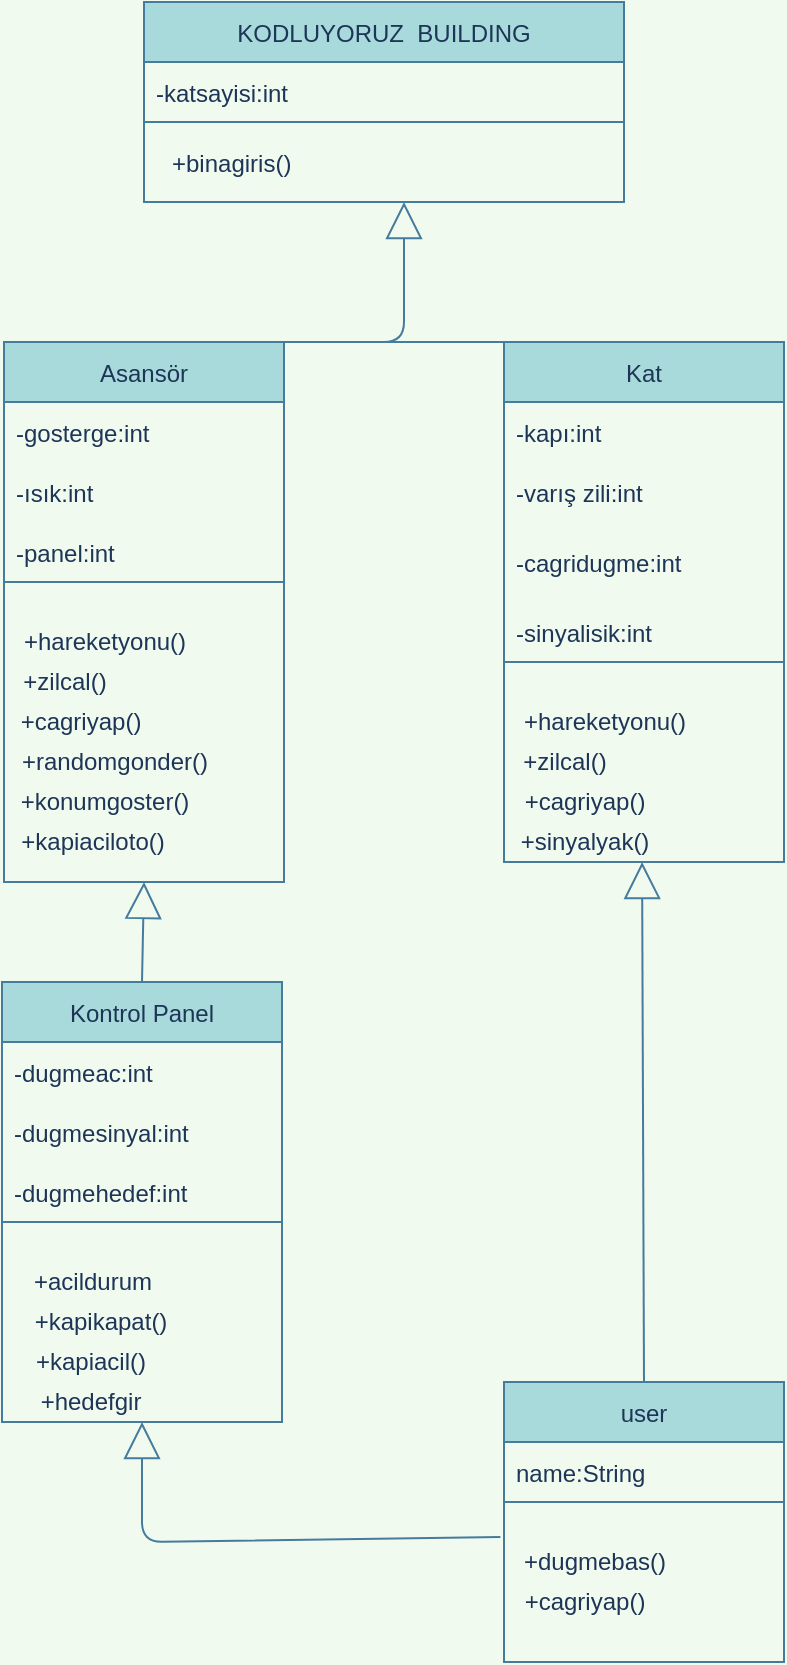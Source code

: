 <mxfile version="16.3.0" type="device"><diagram id="RM9kDvlfvuY92Qhj-JIE" name="Page-1"><mxGraphModel dx="1151" dy="655" grid="1" gridSize="10" guides="1" tooltips="1" connect="1" arrows="1" fold="1" page="1" pageScale="1" pageWidth="827" pageHeight="1169" background="#F1FAEE" math="0" shadow="0"><root><mxCell id="0"/><mxCell id="1" parent="0"/><mxCell id="wMDsxMH7xMnHcchaPzgO-157" value="KODLUYORUZ  BUILDING" style="swimlane;fontStyle=0;childLayout=stackLayout;horizontal=1;startSize=30;horizontalStack=0;resizeParent=1;resizeParentMax=0;resizeLast=0;collapsible=1;marginBottom=0;rounded=0;sketch=0;fontColor=#1D3557;strokeColor=#457B9D;fillColor=#A8DADC;" vertex="1" parent="1"><mxGeometry x="310" y="110" width="240" height="60" as="geometry"/></mxCell><mxCell id="wMDsxMH7xMnHcchaPzgO-158" value="-katsayisi:int" style="text;strokeColor=none;fillColor=none;align=left;verticalAlign=middle;spacingLeft=4;spacingRight=4;overflow=hidden;points=[[0,0.5],[1,0.5]];portConstraint=eastwest;rotatable=0;rounded=0;sketch=0;fontColor=#1D3557;" vertex="1" parent="wMDsxMH7xMnHcchaPzgO-157"><mxGeometry y="30" width="240" height="30" as="geometry"/></mxCell><mxCell id="wMDsxMH7xMnHcchaPzgO-161" value="Asansör" style="swimlane;fontStyle=0;childLayout=stackLayout;horizontal=1;startSize=30;horizontalStack=0;resizeParent=1;resizeParentMax=0;resizeLast=0;collapsible=1;marginBottom=0;rounded=0;sketch=0;fontColor=#1D3557;strokeColor=#457B9D;fillColor=#A8DADC;" vertex="1" parent="1"><mxGeometry x="240" y="280" width="140" height="120" as="geometry"/></mxCell><mxCell id="wMDsxMH7xMnHcchaPzgO-162" value="-gosterge:int" style="text;strokeColor=none;fillColor=none;align=left;verticalAlign=middle;spacingLeft=4;spacingRight=4;overflow=hidden;points=[[0,0.5],[1,0.5]];portConstraint=eastwest;rotatable=0;rounded=0;sketch=0;fontColor=#1D3557;" vertex="1" parent="wMDsxMH7xMnHcchaPzgO-161"><mxGeometry y="30" width="140" height="30" as="geometry"/></mxCell><mxCell id="wMDsxMH7xMnHcchaPzgO-163" value="-ısık:int" style="text;strokeColor=none;fillColor=none;align=left;verticalAlign=middle;spacingLeft=4;spacingRight=4;overflow=hidden;points=[[0,0.5],[1,0.5]];portConstraint=eastwest;rotatable=0;rounded=0;sketch=0;fontColor=#1D3557;" vertex="1" parent="wMDsxMH7xMnHcchaPzgO-161"><mxGeometry y="60" width="140" height="30" as="geometry"/></mxCell><mxCell id="wMDsxMH7xMnHcchaPzgO-164" value="-panel:int" style="text;strokeColor=none;fillColor=none;align=left;verticalAlign=middle;spacingLeft=4;spacingRight=4;overflow=hidden;points=[[0,0.5],[1,0.5]];portConstraint=eastwest;rotatable=0;rounded=0;sketch=0;fontColor=#1D3557;" vertex="1" parent="wMDsxMH7xMnHcchaPzgO-161"><mxGeometry y="90" width="140" height="30" as="geometry"/></mxCell><mxCell id="wMDsxMH7xMnHcchaPzgO-165" value="Kat" style="swimlane;fontStyle=0;childLayout=stackLayout;horizontal=1;startSize=30;horizontalStack=0;resizeParent=1;resizeParentMax=0;resizeLast=0;collapsible=1;marginBottom=0;rounded=0;sketch=0;fontColor=#1D3557;strokeColor=#457B9D;fillColor=#A8DADC;" vertex="1" parent="1"><mxGeometry x="490" y="280" width="140" height="160" as="geometry"/></mxCell><mxCell id="wMDsxMH7xMnHcchaPzgO-166" value="-kapı:int" style="text;strokeColor=none;fillColor=none;align=left;verticalAlign=middle;spacingLeft=4;spacingRight=4;overflow=hidden;points=[[0,0.5],[1,0.5]];portConstraint=eastwest;rotatable=0;rounded=0;sketch=0;fontColor=#1D3557;" vertex="1" parent="wMDsxMH7xMnHcchaPzgO-165"><mxGeometry y="30" width="140" height="30" as="geometry"/></mxCell><mxCell id="wMDsxMH7xMnHcchaPzgO-167" value="-varış zili:int" style="text;strokeColor=none;fillColor=none;align=left;verticalAlign=middle;spacingLeft=4;spacingRight=4;overflow=hidden;points=[[0,0.5],[1,0.5]];portConstraint=eastwest;rotatable=0;rounded=0;sketch=0;fontColor=#1D3557;" vertex="1" parent="wMDsxMH7xMnHcchaPzgO-165"><mxGeometry y="60" width="140" height="30" as="geometry"/></mxCell><mxCell id="wMDsxMH7xMnHcchaPzgO-169" value="-cagridugme:int" style="text;strokeColor=none;fillColor=none;align=left;verticalAlign=middle;spacingLeft=4;spacingRight=4;overflow=hidden;points=[[0,0.5],[1,0.5]];portConstraint=eastwest;rotatable=0;rounded=0;sketch=0;fontColor=#1D3557;" vertex="1" parent="wMDsxMH7xMnHcchaPzgO-165"><mxGeometry y="90" width="140" height="40" as="geometry"/></mxCell><mxCell id="wMDsxMH7xMnHcchaPzgO-168" value="-sinyalisik:int" style="text;strokeColor=none;fillColor=none;align=left;verticalAlign=middle;spacingLeft=4;spacingRight=4;overflow=hidden;points=[[0,0.5],[1,0.5]];portConstraint=eastwest;rotatable=0;rounded=0;sketch=0;fontColor=#1D3557;" vertex="1" parent="wMDsxMH7xMnHcchaPzgO-165"><mxGeometry y="130" width="140" height="30" as="geometry"/></mxCell><mxCell id="wMDsxMH7xMnHcchaPzgO-174" value="" style="swimlane;startSize=0;rounded=0;sketch=0;fontColor=#1D3557;strokeColor=#457B9D;fillColor=#A8DADC;" vertex="1" parent="1"><mxGeometry x="490" y="440" width="140" height="100" as="geometry"/></mxCell><mxCell id="wMDsxMH7xMnHcchaPzgO-175" value="+hareketyonu()" style="text;html=1;align=center;verticalAlign=middle;resizable=0;points=[];autosize=1;strokeColor=none;fillColor=none;fontColor=#1D3557;" vertex="1" parent="wMDsxMH7xMnHcchaPzgO-174"><mxGeometry y="20" width="100" height="20" as="geometry"/></mxCell><mxCell id="wMDsxMH7xMnHcchaPzgO-176" value="+zilcal()" style="text;html=1;align=center;verticalAlign=middle;resizable=0;points=[];autosize=1;strokeColor=none;fillColor=none;fontColor=#1D3557;" vertex="1" parent="wMDsxMH7xMnHcchaPzgO-174"><mxGeometry y="40" width="60" height="20" as="geometry"/></mxCell><mxCell id="wMDsxMH7xMnHcchaPzgO-177" value="+cagriyap()" style="text;html=1;align=center;verticalAlign=middle;resizable=0;points=[];autosize=1;strokeColor=none;fillColor=none;fontColor=#1D3557;" vertex="1" parent="wMDsxMH7xMnHcchaPzgO-174"><mxGeometry y="60" width="80" height="20" as="geometry"/></mxCell><mxCell id="wMDsxMH7xMnHcchaPzgO-192" value="+sinyalyak()" style="text;html=1;align=center;verticalAlign=middle;resizable=0;points=[];autosize=1;strokeColor=none;fillColor=none;fontColor=#1D3557;" vertex="1" parent="wMDsxMH7xMnHcchaPzgO-174"><mxGeometry y="80" width="80" height="20" as="geometry"/></mxCell><mxCell id="wMDsxMH7xMnHcchaPzgO-170" value="" style="swimlane;startSize=0;rounded=0;sketch=0;fontColor=#1D3557;strokeColor=#457B9D;fillColor=#A8DADC;" vertex="1" parent="1"><mxGeometry x="240" y="400" width="140" height="150" as="geometry"/></mxCell><mxCell id="wMDsxMH7xMnHcchaPzgO-171" value="+hareketyonu()" style="text;html=1;align=center;verticalAlign=middle;resizable=0;points=[];autosize=1;strokeColor=none;fillColor=none;fontColor=#1D3557;" vertex="1" parent="wMDsxMH7xMnHcchaPzgO-170"><mxGeometry y="20" width="100" height="20" as="geometry"/></mxCell><mxCell id="wMDsxMH7xMnHcchaPzgO-172" value="+zilcal()" style="text;html=1;align=center;verticalAlign=middle;resizable=0;points=[];autosize=1;strokeColor=none;fillColor=none;fontColor=#1D3557;" vertex="1" parent="wMDsxMH7xMnHcchaPzgO-170"><mxGeometry y="40" width="60" height="20" as="geometry"/></mxCell><mxCell id="wMDsxMH7xMnHcchaPzgO-173" value="+cagriyap()" style="text;html=1;align=center;verticalAlign=middle;resizable=0;points=[];autosize=1;strokeColor=none;fillColor=none;fontColor=#1D3557;" vertex="1" parent="wMDsxMH7xMnHcchaPzgO-170"><mxGeometry x="-2" y="60" width="80" height="20" as="geometry"/></mxCell><mxCell id="wMDsxMH7xMnHcchaPzgO-179" value="+randomgonder()" style="text;html=1;align=center;verticalAlign=middle;resizable=0;points=[];autosize=1;strokeColor=none;fillColor=none;fontColor=#1D3557;" vertex="1" parent="wMDsxMH7xMnHcchaPzgO-170"><mxGeometry y="80" width="110" height="20" as="geometry"/></mxCell><mxCell id="wMDsxMH7xMnHcchaPzgO-188" value="+konumgoster()" style="text;html=1;align=center;verticalAlign=middle;resizable=0;points=[];autosize=1;strokeColor=none;fillColor=none;fontColor=#1D3557;" vertex="1" parent="wMDsxMH7xMnHcchaPzgO-170"><mxGeometry y="100" width="100" height="20" as="geometry"/></mxCell><mxCell id="wMDsxMH7xMnHcchaPzgO-178" value="" style="swimlane;startSize=0;rounded=0;sketch=0;fontColor=#1D3557;strokeColor=#457B9D;fillColor=#A8DADC;" vertex="1" parent="1"><mxGeometry x="310" y="170" width="240" height="40" as="geometry"/></mxCell><mxCell id="wMDsxMH7xMnHcchaPzgO-211" value="+binagiris()" style="text;strokeColor=none;fillColor=none;align=left;verticalAlign=middle;spacingLeft=4;spacingRight=4;overflow=hidden;points=[[0,0.5],[1,0.5]];portConstraint=eastwest;rotatable=0;rounded=0;sketch=0;fontColor=#1D3557;" vertex="1" parent="wMDsxMH7xMnHcchaPzgO-178"><mxGeometry x="8" y="5" width="222" height="30" as="geometry"/></mxCell><mxCell id="wMDsxMH7xMnHcchaPzgO-180" value="user" style="swimlane;fontStyle=0;childLayout=stackLayout;horizontal=1;startSize=30;horizontalStack=0;resizeParent=1;resizeParentMax=0;resizeLast=0;collapsible=1;marginBottom=0;rounded=0;sketch=0;fontColor=#1D3557;strokeColor=#457B9D;fillColor=#A8DADC;" vertex="1" parent="1"><mxGeometry x="490" y="800" width="140" height="140" as="geometry"/></mxCell><mxCell id="wMDsxMH7xMnHcchaPzgO-181" value="name:String" style="text;strokeColor=none;fillColor=none;align=left;verticalAlign=middle;spacingLeft=4;spacingRight=4;overflow=hidden;points=[[0,0.5],[1,0.5]];portConstraint=eastwest;rotatable=0;rounded=0;sketch=0;fontColor=#1D3557;" vertex="1" parent="wMDsxMH7xMnHcchaPzgO-180"><mxGeometry y="30" width="140" height="30" as="geometry"/></mxCell><mxCell id="wMDsxMH7xMnHcchaPzgO-184" value="" style="swimlane;startSize=0;rounded=0;sketch=0;fontColor=#1D3557;strokeColor=#457B9D;fillColor=#A8DADC;" vertex="1" parent="wMDsxMH7xMnHcchaPzgO-180"><mxGeometry y="60" width="140" height="80" as="geometry"/></mxCell><mxCell id="wMDsxMH7xMnHcchaPzgO-185" value="+dugmebas()" style="text;html=1;align=center;verticalAlign=middle;resizable=0;points=[];autosize=1;strokeColor=none;fillColor=none;fontColor=#1D3557;" vertex="1" parent="wMDsxMH7xMnHcchaPzgO-184"><mxGeometry y="20" width="90" height="20" as="geometry"/></mxCell><mxCell id="wMDsxMH7xMnHcchaPzgO-189" value="+cagriyap()" style="text;html=1;align=center;verticalAlign=middle;resizable=0;points=[];autosize=1;strokeColor=none;fillColor=none;fontColor=#1D3557;" vertex="1" parent="wMDsxMH7xMnHcchaPzgO-184"><mxGeometry y="40" width="80" height="20" as="geometry"/></mxCell><mxCell id="wMDsxMH7xMnHcchaPzgO-190" value="+kapiaciloto()" style="text;html=1;align=center;verticalAlign=middle;resizable=0;points=[];autosize=1;strokeColor=none;fillColor=none;fontColor=#1D3557;" vertex="1" parent="1"><mxGeometry x="239" y="520" width="90" height="20" as="geometry"/></mxCell><mxCell id="wMDsxMH7xMnHcchaPzgO-193" value="Kontrol Panel" style="swimlane;fontStyle=0;childLayout=stackLayout;horizontal=1;startSize=30;horizontalStack=0;resizeParent=1;resizeParentMax=0;resizeLast=0;collapsible=1;marginBottom=0;rounded=0;sketch=0;fontColor=#1D3557;strokeColor=#457B9D;fillColor=#A8DADC;" vertex="1" parent="1"><mxGeometry x="239" y="600" width="140" height="120" as="geometry"/></mxCell><mxCell id="wMDsxMH7xMnHcchaPzgO-194" value="-dugmeac:int" style="text;strokeColor=none;fillColor=none;align=left;verticalAlign=middle;spacingLeft=4;spacingRight=4;overflow=hidden;points=[[0,0.5],[1,0.5]];portConstraint=eastwest;rotatable=0;rounded=0;sketch=0;fontColor=#1D3557;" vertex="1" parent="wMDsxMH7xMnHcchaPzgO-193"><mxGeometry y="30" width="140" height="30" as="geometry"/></mxCell><mxCell id="wMDsxMH7xMnHcchaPzgO-195" value="-dugmesinyal:int" style="text;strokeColor=none;fillColor=none;align=left;verticalAlign=middle;spacingLeft=4;spacingRight=4;overflow=hidden;points=[[0,0.5],[1,0.5]];portConstraint=eastwest;rotatable=0;rounded=0;sketch=0;fontColor=#1D3557;" vertex="1" parent="wMDsxMH7xMnHcchaPzgO-193"><mxGeometry y="60" width="140" height="30" as="geometry"/></mxCell><mxCell id="wMDsxMH7xMnHcchaPzgO-196" value="-dugmehedef:int" style="text;strokeColor=none;fillColor=none;align=left;verticalAlign=middle;spacingLeft=4;spacingRight=4;overflow=hidden;points=[[0,0.5],[1,0.5]];portConstraint=eastwest;rotatable=0;rounded=0;sketch=0;fontColor=#1D3557;" vertex="1" parent="wMDsxMH7xMnHcchaPzgO-193"><mxGeometry y="90" width="140" height="30" as="geometry"/></mxCell><mxCell id="wMDsxMH7xMnHcchaPzgO-197" value="" style="swimlane;startSize=0;rounded=0;sketch=0;fontColor=#1D3557;strokeColor=#457B9D;fillColor=#A8DADC;" vertex="1" parent="1"><mxGeometry x="239" y="720" width="140" height="100" as="geometry"/></mxCell><mxCell id="wMDsxMH7xMnHcchaPzgO-198" value="+acildurum" style="text;html=1;align=center;verticalAlign=middle;resizable=0;points=[];autosize=1;strokeColor=none;fillColor=none;fontColor=#1D3557;" vertex="1" parent="wMDsxMH7xMnHcchaPzgO-197"><mxGeometry x="10" y="20" width="70" height="20" as="geometry"/></mxCell><mxCell id="wMDsxMH7xMnHcchaPzgO-199" value="+kapikapat()" style="text;html=1;align=center;verticalAlign=middle;resizable=0;points=[];autosize=1;strokeColor=none;fillColor=none;fontColor=#1D3557;" vertex="1" parent="wMDsxMH7xMnHcchaPzgO-197"><mxGeometry x="9" y="40" width="80" height="20" as="geometry"/></mxCell><mxCell id="wMDsxMH7xMnHcchaPzgO-200" value="+kapiacil()" style="text;html=1;align=center;verticalAlign=middle;resizable=0;points=[];autosize=1;strokeColor=none;fillColor=none;fontColor=#1D3557;" vertex="1" parent="wMDsxMH7xMnHcchaPzgO-197"><mxGeometry x="9" y="60" width="70" height="20" as="geometry"/></mxCell><mxCell id="wMDsxMH7xMnHcchaPzgO-201" value="+hedefgir" style="text;html=1;align=center;verticalAlign=middle;resizable=0;points=[];autosize=1;strokeColor=none;fillColor=none;fontColor=#1D3557;" vertex="1" parent="wMDsxMH7xMnHcchaPzgO-197"><mxGeometry x="9" y="80" width="70" height="20" as="geometry"/></mxCell><mxCell id="wMDsxMH7xMnHcchaPzgO-202" value="" style="endArrow=block;endSize=16;endFill=0;html=1;rounded=1;sketch=0;fontColor=#1D3557;strokeColor=#457B9D;fillColor=#A8DADC;curved=0;exitX=-0.02;exitY=-0.125;exitDx=0;exitDy=0;exitPerimeter=0;entryX=0.5;entryY=1;entryDx=0;entryDy=0;" edge="1" parent="1" source="wMDsxMH7xMnHcchaPzgO-185" target="wMDsxMH7xMnHcchaPzgO-197"><mxGeometry width="160" relative="1" as="geometry"><mxPoint x="200" y="810" as="sourcePoint"/><mxPoint x="360" y="810" as="targetPoint"/><Array as="points"><mxPoint x="309" y="880"/></Array></mxGeometry></mxCell><mxCell id="wMDsxMH7xMnHcchaPzgO-203" value="" style="endArrow=block;endSize=16;endFill=0;html=1;rounded=1;sketch=0;fontColor=#1D3557;strokeColor=#457B9D;fillColor=#A8DADC;curved=0;entryX=0.863;entryY=1;entryDx=0;entryDy=0;entryPerimeter=0;exitX=0.5;exitY=0;exitDx=0;exitDy=0;" edge="1" parent="1" source="wMDsxMH7xMnHcchaPzgO-180" target="wMDsxMH7xMnHcchaPzgO-192"><mxGeometry width="160" relative="1" as="geometry"><mxPoint x="200" y="810" as="sourcePoint"/><mxPoint x="360" y="810" as="targetPoint"/></mxGeometry></mxCell><mxCell id="wMDsxMH7xMnHcchaPzgO-204" value="" style="endArrow=block;endSize=16;endFill=0;html=1;rounded=1;sketch=0;fontColor=#1D3557;strokeColor=#457B9D;fillColor=#A8DADC;curved=0;exitX=0.5;exitY=0;exitDx=0;exitDy=0;entryX=0.5;entryY=1;entryDx=0;entryDy=0;" edge="1" parent="1" source="wMDsxMH7xMnHcchaPzgO-193" target="wMDsxMH7xMnHcchaPzgO-170"><mxGeometry width="160" relative="1" as="geometry"><mxPoint x="200" y="730" as="sourcePoint"/><mxPoint x="360" y="730" as="targetPoint"/></mxGeometry></mxCell><mxCell id="wMDsxMH7xMnHcchaPzgO-207" value="" style="endArrow=block;endSize=16;endFill=0;html=1;rounded=1;sketch=0;fontColor=#1D3557;strokeColor=#457B9D;fillColor=#A8DADC;curved=0;exitX=0.5;exitY=0;exitDx=0;exitDy=0;entryX=0.5;entryY=1;entryDx=0;entryDy=0;" edge="1" parent="1"><mxGeometry x="-0.053" width="160" relative="1" as="geometry"><mxPoint x="320" y="280" as="sourcePoint"/><mxPoint x="440" y="210" as="targetPoint"/><Array as="points"><mxPoint x="440" y="280"/></Array><mxPoint as="offset"/></mxGeometry></mxCell><mxCell id="wMDsxMH7xMnHcchaPzgO-209" value="" style="endArrow=none;html=1;rounded=1;sketch=0;fontColor=#1D3557;strokeColor=#457B9D;fillColor=#A8DADC;curved=0;entryX=0;entryY=0;entryDx=0;entryDy=0;" edge="1" parent="1" target="wMDsxMH7xMnHcchaPzgO-165"><mxGeometry width="50" height="50" relative="1" as="geometry"><mxPoint x="420" y="280" as="sourcePoint"/><mxPoint x="300" y="370" as="targetPoint"/></mxGeometry></mxCell></root></mxGraphModel></diagram></mxfile>